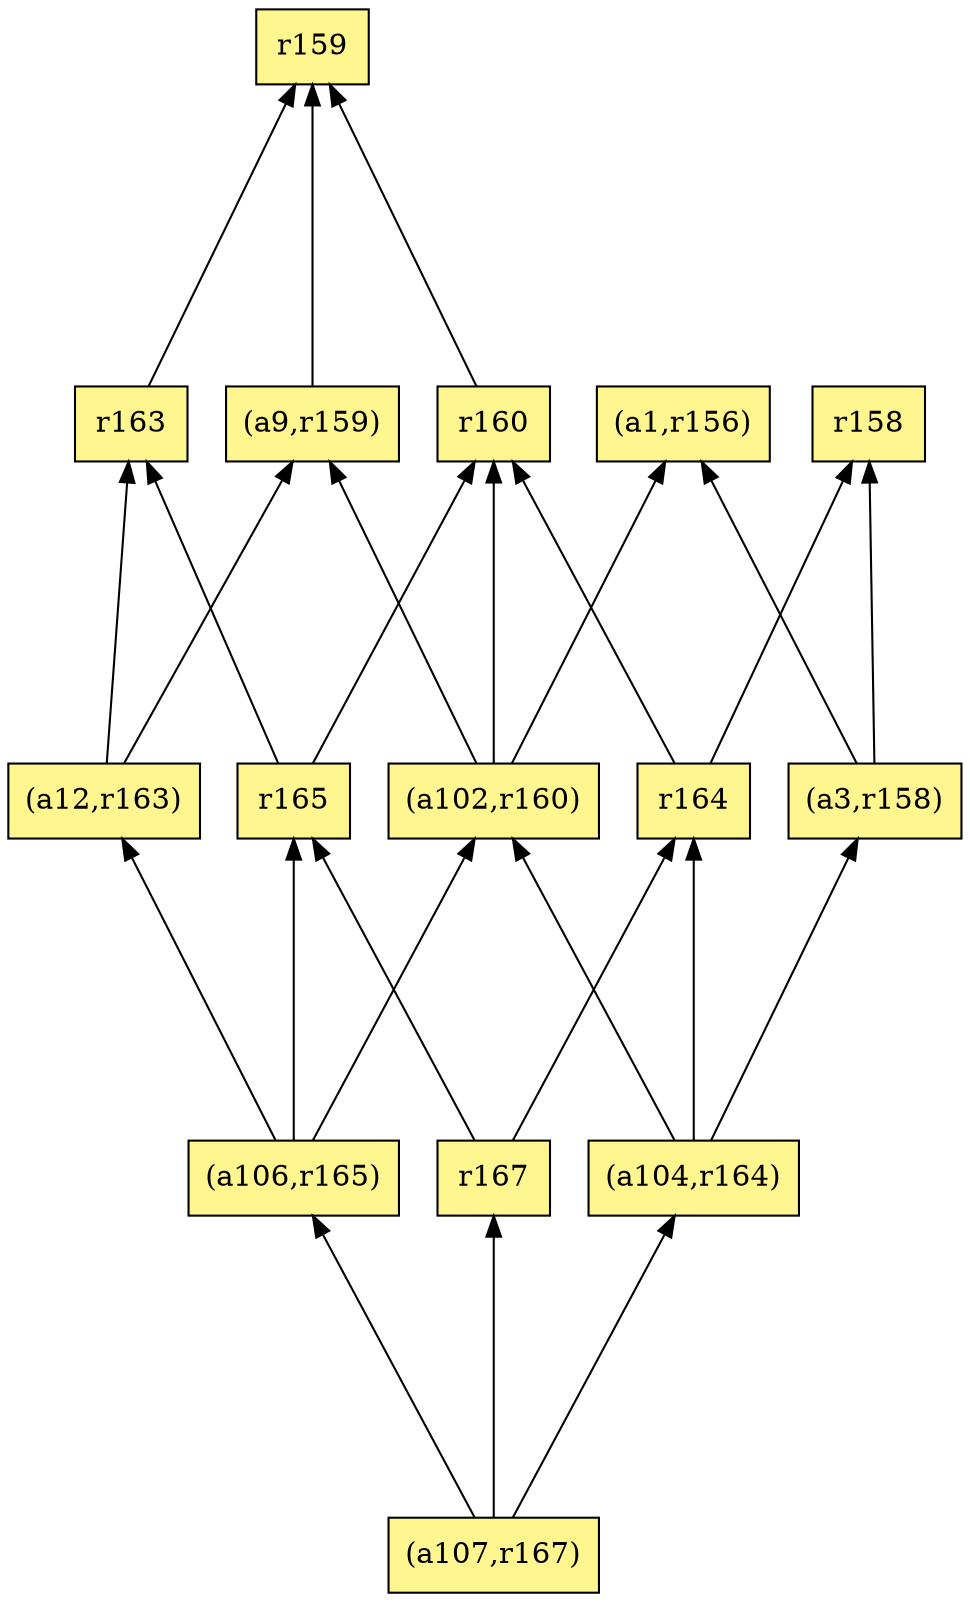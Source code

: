digraph G {
rankdir=BT;ranksep="2.0";
"(a106,r165)" [shape=record,fillcolor=khaki1,style=filled,label="{(a106,r165)}"];
"r158" [shape=record,fillcolor=khaki1,style=filled,label="{r158}"];
"(a9,r159)" [shape=record,fillcolor=khaki1,style=filled,label="{(a9,r159)}"];
"r164" [shape=record,fillcolor=khaki1,style=filled,label="{r164}"];
"r160" [shape=record,fillcolor=khaki1,style=filled,label="{r160}"];
"r163" [shape=record,fillcolor=khaki1,style=filled,label="{r163}"];
"(a102,r160)" [shape=record,fillcolor=khaki1,style=filled,label="{(a102,r160)}"];
"(a107,r167)" [shape=record,fillcolor=khaki1,style=filled,label="{(a107,r167)}"];
"r167" [shape=record,fillcolor=khaki1,style=filled,label="{r167}"];
"r159" [shape=record,fillcolor=khaki1,style=filled,label="{r159}"];
"(a104,r164)" [shape=record,fillcolor=khaki1,style=filled,label="{(a104,r164)}"];
"(a3,r158)" [shape=record,fillcolor=khaki1,style=filled,label="{(a3,r158)}"];
"(a1,r156)" [shape=record,fillcolor=khaki1,style=filled,label="{(a1,r156)}"];
"r165" [shape=record,fillcolor=khaki1,style=filled,label="{r165}"];
"(a12,r163)" [shape=record,fillcolor=khaki1,style=filled,label="{(a12,r163)}"];
"(a106,r165)" -> "(a102,r160)"
"(a106,r165)" -> "r165"
"(a106,r165)" -> "(a12,r163)"
"(a9,r159)" -> "r159"
"r164" -> "r158"
"r164" -> "r160"
"r160" -> "r159"
"r163" -> "r159"
"(a102,r160)" -> "(a1,r156)"
"(a102,r160)" -> "(a9,r159)"
"(a102,r160)" -> "r160"
"(a107,r167)" -> "(a106,r165)"
"(a107,r167)" -> "r167"
"(a107,r167)" -> "(a104,r164)"
"r167" -> "r164"
"r167" -> "r165"
"(a104,r164)" -> "r164"
"(a104,r164)" -> "(a102,r160)"
"(a104,r164)" -> "(a3,r158)"
"(a3,r158)" -> "(a1,r156)"
"(a3,r158)" -> "r158"
"r165" -> "r163"
"r165" -> "r160"
"(a12,r163)" -> "r163"
"(a12,r163)" -> "(a9,r159)"
}